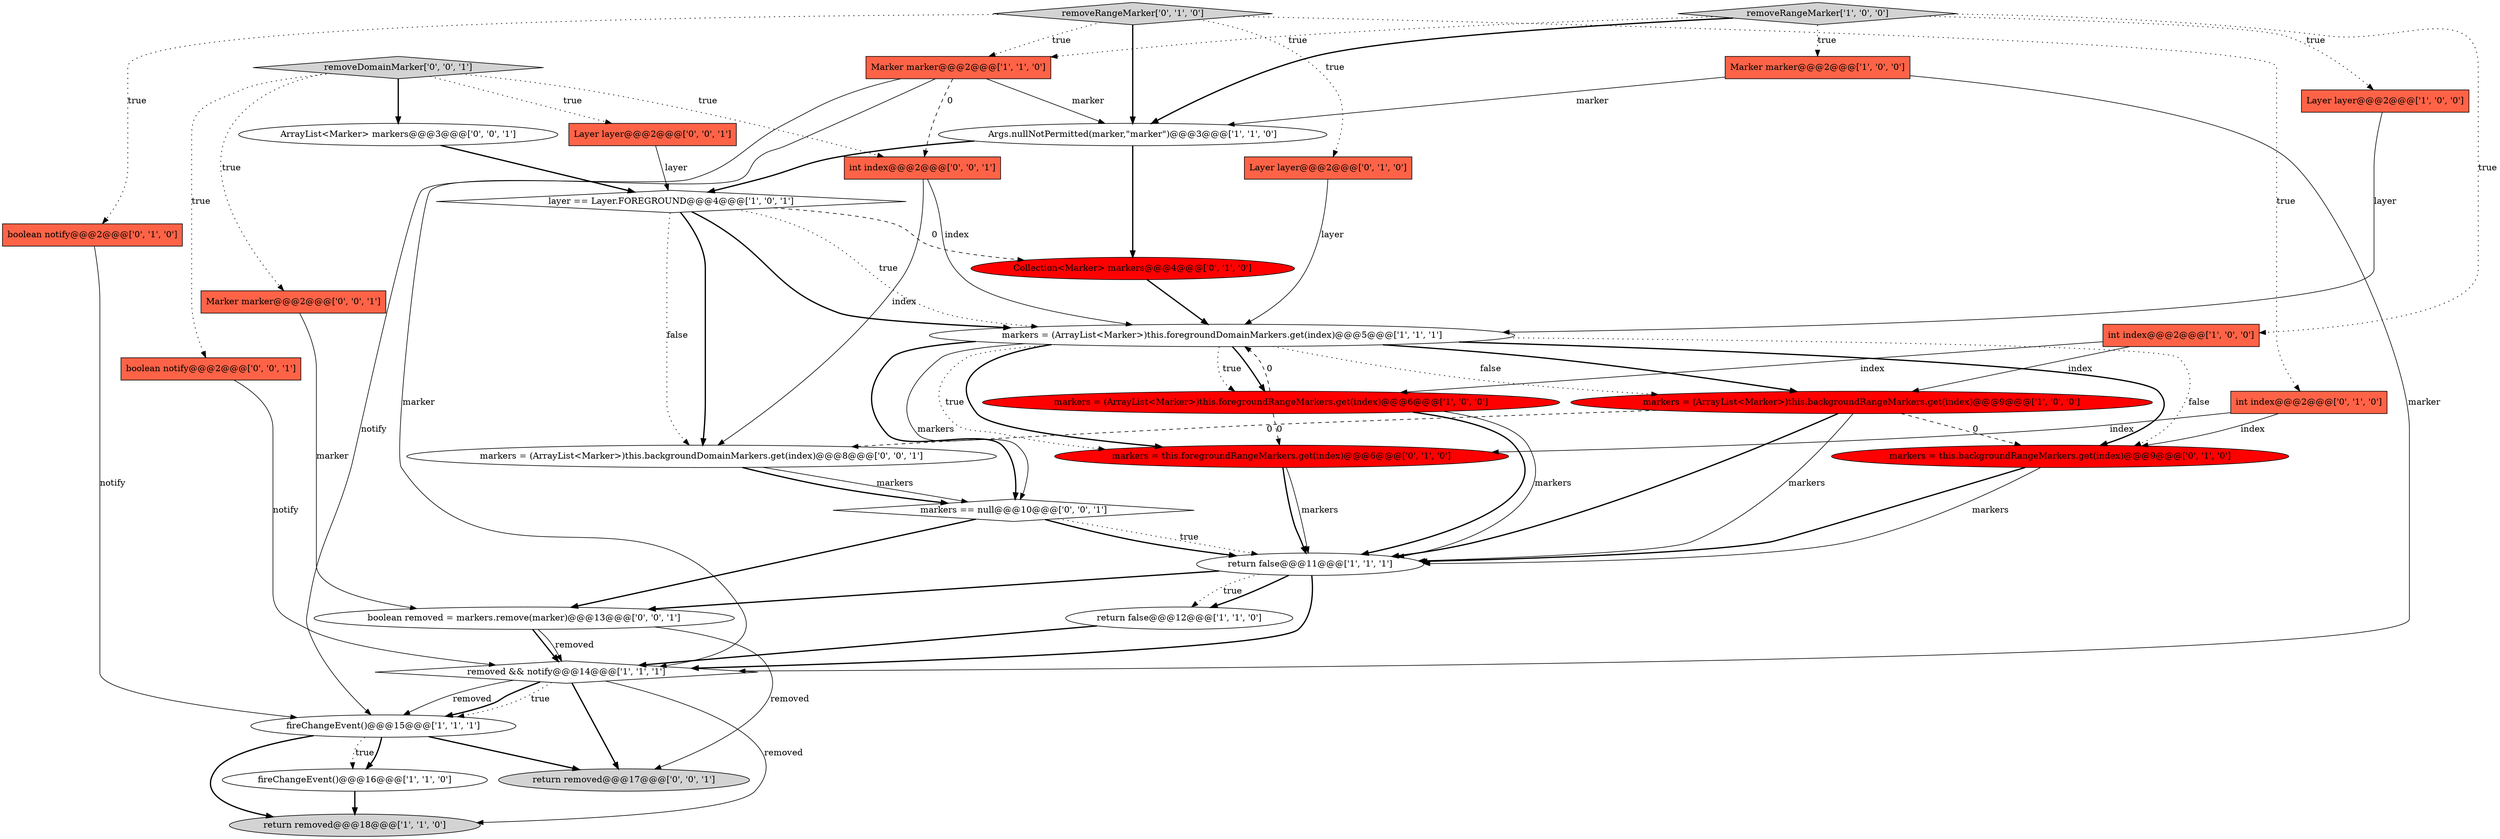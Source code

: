 digraph {
13 [style = filled, label = "return false@@@11@@@['1', '1', '1']", fillcolor = white, shape = ellipse image = "AAA0AAABBB1BBB"];
17 [style = filled, label = "Layer layer@@@2@@@['0', '1', '0']", fillcolor = tomato, shape = box image = "AAA0AAABBB2BBB"];
15 [style = filled, label = "removeRangeMarker['1', '0', '0']", fillcolor = lightgray, shape = diamond image = "AAA0AAABBB1BBB"];
1 [style = filled, label = "Layer layer@@@2@@@['1', '0', '0']", fillcolor = tomato, shape = box image = "AAA0AAABBB1BBB"];
31 [style = filled, label = "int index@@@2@@@['0', '0', '1']", fillcolor = tomato, shape = box image = "AAA0AAABBB3BBB"];
27 [style = filled, label = "removeDomainMarker['0', '0', '1']", fillcolor = lightgray, shape = diamond image = "AAA0AAABBB3BBB"];
12 [style = filled, label = "Args.nullNotPermitted(marker,\"marker\")@@@3@@@['1', '1', '0']", fillcolor = white, shape = ellipse image = "AAA0AAABBB1BBB"];
16 [style = filled, label = "int index@@@2@@@['0', '1', '0']", fillcolor = tomato, shape = box image = "AAA0AAABBB2BBB"];
14 [style = filled, label = "return removed@@@18@@@['1', '1', '0']", fillcolor = lightgray, shape = ellipse image = "AAA0AAABBB1BBB"];
7 [style = filled, label = "return false@@@12@@@['1', '1', '0']", fillcolor = white, shape = ellipse image = "AAA0AAABBB1BBB"];
28 [style = filled, label = "markers == null@@@10@@@['0', '0', '1']", fillcolor = white, shape = diamond image = "AAA0AAABBB3BBB"];
5 [style = filled, label = "markers = (ArrayList<Marker>)this.backgroundRangeMarkers.get(index)@@@9@@@['1', '0', '0']", fillcolor = red, shape = ellipse image = "AAA1AAABBB1BBB"];
29 [style = filled, label = "markers = (ArrayList<Marker>)this.backgroundDomainMarkers.get(index)@@@8@@@['0', '0', '1']", fillcolor = white, shape = ellipse image = "AAA0AAABBB3BBB"];
30 [style = filled, label = "Marker marker@@@2@@@['0', '0', '1']", fillcolor = tomato, shape = box image = "AAA0AAABBB3BBB"];
2 [style = filled, label = "fireChangeEvent()@@@15@@@['1', '1', '1']", fillcolor = white, shape = ellipse image = "AAA0AAABBB1BBB"];
11 [style = filled, label = "removed && notify@@@14@@@['1', '1', '1']", fillcolor = white, shape = diamond image = "AAA0AAABBB1BBB"];
24 [style = filled, label = "Layer layer@@@2@@@['0', '0', '1']", fillcolor = tomato, shape = box image = "AAA0AAABBB3BBB"];
25 [style = filled, label = "boolean notify@@@2@@@['0', '0', '1']", fillcolor = tomato, shape = box image = "AAA0AAABBB3BBB"];
23 [style = filled, label = "return removed@@@17@@@['0', '0', '1']", fillcolor = lightgray, shape = ellipse image = "AAA0AAABBB3BBB"];
26 [style = filled, label = "boolean removed = markers.remove(marker)@@@13@@@['0', '0', '1']", fillcolor = white, shape = ellipse image = "AAA0AAABBB3BBB"];
32 [style = filled, label = "ArrayList<Marker> markers@@@3@@@['0', '0', '1']", fillcolor = white, shape = ellipse image = "AAA0AAABBB3BBB"];
4 [style = filled, label = "markers = (ArrayList<Marker>)this.foregroundRangeMarkers.get(index)@@@6@@@['1', '0', '0']", fillcolor = red, shape = ellipse image = "AAA1AAABBB1BBB"];
0 [style = filled, label = "Marker marker@@@2@@@['1', '0', '0']", fillcolor = tomato, shape = box image = "AAA0AAABBB1BBB"];
3 [style = filled, label = "layer == Layer.FOREGROUND@@@4@@@['1', '0', '1']", fillcolor = white, shape = diamond image = "AAA0AAABBB1BBB"];
21 [style = filled, label = "Collection<Marker> markers@@@4@@@['0', '1', '0']", fillcolor = red, shape = ellipse image = "AAA1AAABBB2BBB"];
20 [style = filled, label = "markers = this.backgroundRangeMarkers.get(index)@@@9@@@['0', '1', '0']", fillcolor = red, shape = ellipse image = "AAA1AAABBB2BBB"];
9 [style = filled, label = "markers = (ArrayList<Marker>)this.foregroundDomainMarkers.get(index)@@@5@@@['1', '1', '1']", fillcolor = white, shape = ellipse image = "AAA0AAABBB1BBB"];
8 [style = filled, label = "Marker marker@@@2@@@['1', '1', '0']", fillcolor = tomato, shape = box image = "AAA0AAABBB1BBB"];
10 [style = filled, label = "fireChangeEvent()@@@16@@@['1', '1', '0']", fillcolor = white, shape = ellipse image = "AAA0AAABBB1BBB"];
19 [style = filled, label = "boolean notify@@@2@@@['0', '1', '0']", fillcolor = tomato, shape = box image = "AAA0AAABBB2BBB"];
6 [style = filled, label = "int index@@@2@@@['1', '0', '0']", fillcolor = tomato, shape = box image = "AAA0AAABBB1BBB"];
18 [style = filled, label = "removeRangeMarker['0', '1', '0']", fillcolor = lightgray, shape = diamond image = "AAA0AAABBB2BBB"];
22 [style = filled, label = "markers = this.foregroundRangeMarkers.get(index)@@@6@@@['0', '1', '0']", fillcolor = red, shape = ellipse image = "AAA1AAABBB2BBB"];
30->26 [style = solid, label="marker"];
27->32 [style = bold, label=""];
22->13 [style = solid, label="markers"];
16->20 [style = solid, label="index"];
17->9 [style = solid, label="layer"];
26->11 [style = bold, label=""];
8->12 [style = solid, label="marker"];
2->23 [style = bold, label=""];
4->9 [style = dashed, label="0"];
11->2 [style = dotted, label="true"];
11->14 [style = solid, label="removed"];
15->8 [style = dotted, label="true"];
6->5 [style = solid, label="index"];
2->14 [style = bold, label=""];
9->5 [style = bold, label=""];
20->13 [style = solid, label="markers"];
32->3 [style = bold, label=""];
28->13 [style = dotted, label="true"];
3->29 [style = dotted, label="false"];
11->2 [style = solid, label="removed"];
22->13 [style = bold, label=""];
2->10 [style = dotted, label="true"];
7->11 [style = bold, label=""];
27->25 [style = dotted, label="true"];
3->21 [style = dashed, label="0"];
10->14 [style = bold, label=""];
25->11 [style = solid, label="notify"];
18->16 [style = dotted, label="true"];
31->9 [style = solid, label="index"];
12->21 [style = bold, label=""];
24->3 [style = solid, label="layer"];
18->12 [style = bold, label=""];
18->8 [style = dotted, label="true"];
13->7 [style = dotted, label="true"];
27->24 [style = dotted, label="true"];
4->22 [style = dashed, label="0"];
13->11 [style = bold, label=""];
5->20 [style = dashed, label="0"];
21->9 [style = bold, label=""];
9->20 [style = dotted, label="false"];
6->4 [style = solid, label="index"];
9->4 [style = dotted, label="true"];
15->12 [style = bold, label=""];
18->17 [style = dotted, label="true"];
5->13 [style = solid, label="markers"];
3->29 [style = bold, label=""];
29->28 [style = solid, label="markers"];
9->22 [style = bold, label=""];
19->2 [style = solid, label="notify"];
20->13 [style = bold, label=""];
4->13 [style = bold, label=""];
18->19 [style = dotted, label="true"];
28->26 [style = bold, label=""];
9->20 [style = bold, label=""];
5->29 [style = dashed, label="0"];
31->29 [style = solid, label="index"];
3->9 [style = dotted, label="true"];
2->10 [style = bold, label=""];
15->0 [style = dotted, label="true"];
8->11 [style = solid, label="marker"];
9->28 [style = bold, label=""];
3->9 [style = bold, label=""];
16->22 [style = solid, label="index"];
13->26 [style = bold, label=""];
27->31 [style = dotted, label="true"];
5->13 [style = bold, label=""];
0->11 [style = solid, label="marker"];
12->3 [style = bold, label=""];
9->22 [style = dotted, label="true"];
9->28 [style = solid, label="markers"];
4->13 [style = solid, label="markers"];
9->4 [style = bold, label=""];
28->13 [style = bold, label=""];
11->2 [style = bold, label=""];
26->23 [style = solid, label="removed"];
8->2 [style = solid, label="notify"];
29->28 [style = bold, label=""];
27->30 [style = dotted, label="true"];
26->11 [style = solid, label="removed"];
13->7 [style = bold, label=""];
15->1 [style = dotted, label="true"];
15->6 [style = dotted, label="true"];
9->5 [style = dotted, label="false"];
1->9 [style = solid, label="layer"];
0->12 [style = solid, label="marker"];
8->31 [style = dashed, label="0"];
11->23 [style = bold, label=""];
}
